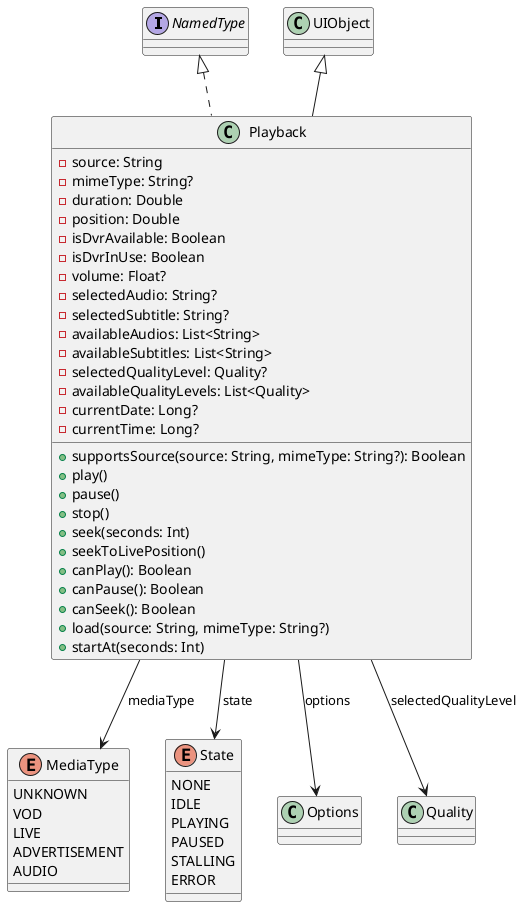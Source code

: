 @startuml PlaybackClassDiagram
' === 5. Diagrama da Classe Playback ===
' Mostra os atributos e métodos principais da classe Playback,
' além de suas associações com enums e objetos auxiliares.
interface NamedType
class UIObject

class Playback {
    - source: String
    - mimeType: String?
    - duration: Double
    - position: Double
    - isDvrAvailable: Boolean
    - isDvrInUse: Boolean
    - volume: Float?
    - selectedAudio: String?
    - selectedSubtitle: String?
    - availableAudios: List<String>
    - availableSubtitles: List<String>
    - selectedQualityLevel: Quality?
    - availableQualityLevels: List<Quality>
    - currentDate: Long?
    - currentTime: Long?

    + supportsSource(source: String, mimeType: String?): Boolean
    + play()
    + pause()
    + stop()
    + seek(seconds: Int)
    + seekToLivePosition()
    + canPlay(): Boolean
    + canPause(): Boolean
    + canSeek(): Boolean
    + load(source: String, mimeType: String?)
    + startAt(seconds: Int)
}

enum MediaType {
    UNKNOWN
    VOD
    LIVE
    ADVERTISEMENT
    AUDIO
}

enum State {
    NONE
    IDLE
    PLAYING
    PAUSED
    STALLING
    ERROR
}

class Options
class Quality

NamedType <|.. Playback
UIObject <|-- Playback

Playback --> MediaType : mediaType
Playback --> State : state
Playback --> Options : options
Playback --> Quality : selectedQualityLevel
@enduml